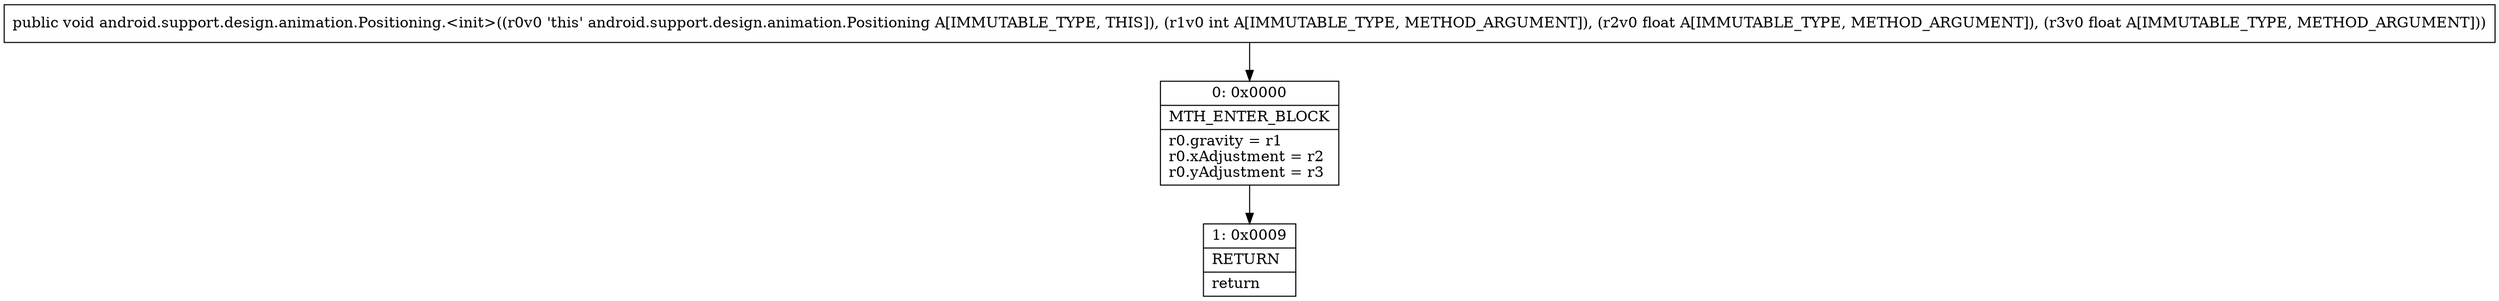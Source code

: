 digraph "CFG forandroid.support.design.animation.Positioning.\<init\>(IFF)V" {
Node_0 [shape=record,label="{0\:\ 0x0000|MTH_ENTER_BLOCK\l|r0.gravity = r1\lr0.xAdjustment = r2\lr0.yAdjustment = r3\l}"];
Node_1 [shape=record,label="{1\:\ 0x0009|RETURN\l|return\l}"];
MethodNode[shape=record,label="{public void android.support.design.animation.Positioning.\<init\>((r0v0 'this' android.support.design.animation.Positioning A[IMMUTABLE_TYPE, THIS]), (r1v0 int A[IMMUTABLE_TYPE, METHOD_ARGUMENT]), (r2v0 float A[IMMUTABLE_TYPE, METHOD_ARGUMENT]), (r3v0 float A[IMMUTABLE_TYPE, METHOD_ARGUMENT])) }"];
MethodNode -> Node_0;
Node_0 -> Node_1;
}

